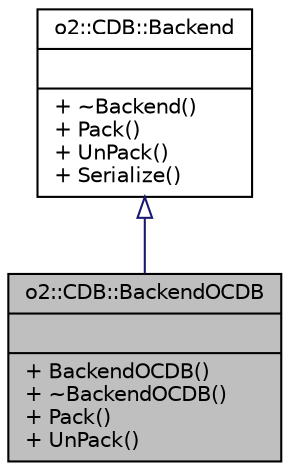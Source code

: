 digraph "o2::CDB::BackendOCDB"
{
 // INTERACTIVE_SVG=YES
  bgcolor="transparent";
  edge [fontname="Helvetica",fontsize="10",labelfontname="Helvetica",labelfontsize="10"];
  node [fontname="Helvetica",fontsize="10",shape=record];
  Node1 [label="{o2::CDB::BackendOCDB\n||+ BackendOCDB()\l+ ~BackendOCDB()\l+ Pack()\l+ UnPack()\l}",height=0.2,width=0.4,color="black", fillcolor="grey75", style="filled" fontcolor="black"];
  Node2 -> Node1 [dir="back",color="midnightblue",fontsize="10",style="solid",arrowtail="onormal",fontname="Helvetica"];
  Node2 [label="{o2::CDB::Backend\n||+ ~Backend()\l+ Pack()\l+ UnPack()\l+ Serialize()\l}",height=0.2,width=0.4,color="black",URL="$dc/d7d/classo2_1_1CDB_1_1Backend.html"];
}
